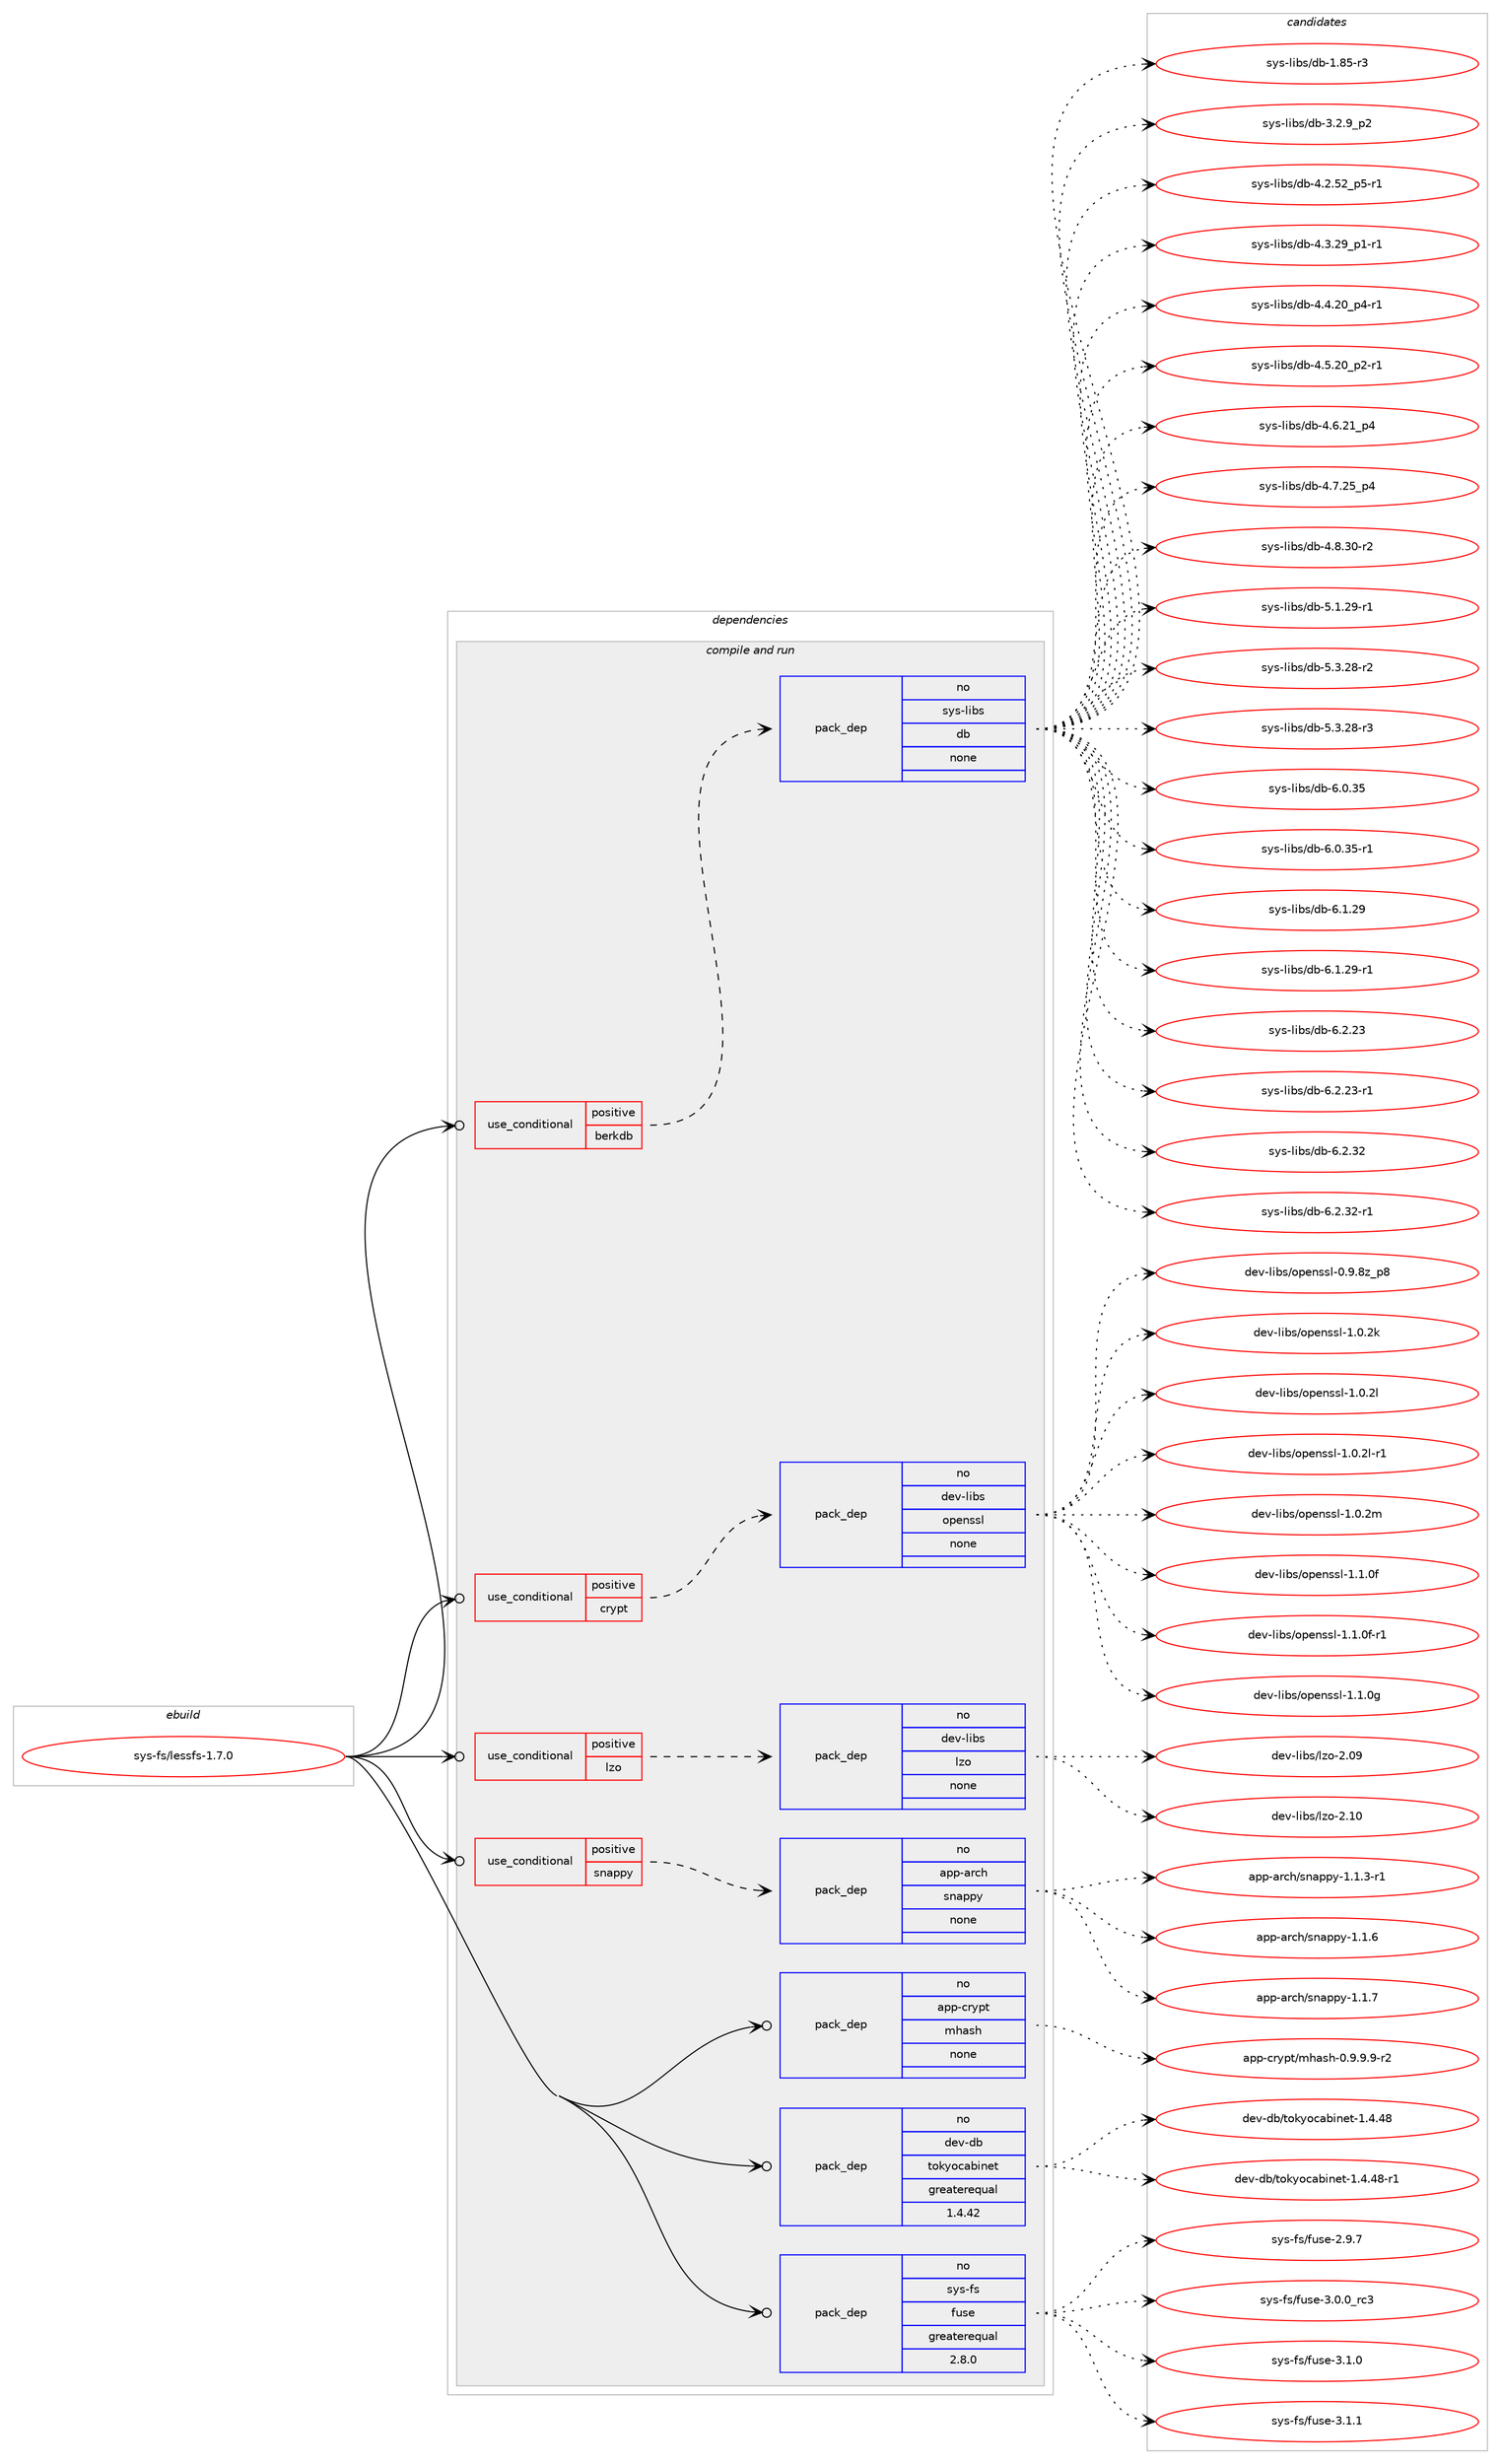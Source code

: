 digraph prolog {

# *************
# Graph options
# *************

newrank=true;
concentrate=true;
compound=true;
graph [rankdir=LR,fontname=Helvetica,fontsize=10,ranksep=1.5];#, ranksep=2.5, nodesep=0.2];
edge  [arrowhead=vee];
node  [fontname=Helvetica,fontsize=10];

# **********
# The ebuild
# **********

subgraph cluster_leftcol {
color=gray;
rank=same;
label=<<i>ebuild</i>>;
id [label="sys-fs/lessfs-1.7.0", color=red, width=4, href="../sys-fs/lessfs-1.7.0.svg"];
}

# ****************
# The dependencies
# ****************

subgraph cluster_midcol {
color=gray;
label=<<i>dependencies</i>>;
subgraph cluster_compile {
fillcolor="#eeeeee";
style=filled;
label=<<i>compile</i>>;
}
subgraph cluster_compileandrun {
fillcolor="#eeeeee";
style=filled;
label=<<i>compile and run</i>>;
subgraph cond116883 {
dependency488341 [label=<<TABLE BORDER="0" CELLBORDER="1" CELLSPACING="0" CELLPADDING="4"><TR><TD ROWSPAN="3" CELLPADDING="10">use_conditional</TD></TR><TR><TD>positive</TD></TR><TR><TD>berkdb</TD></TR></TABLE>>, shape=none, color=red];
subgraph pack362921 {
dependency488342 [label=<<TABLE BORDER="0" CELLBORDER="1" CELLSPACING="0" CELLPADDING="4" WIDTH="220"><TR><TD ROWSPAN="6" CELLPADDING="30">pack_dep</TD></TR><TR><TD WIDTH="110">no</TD></TR><TR><TD>sys-libs</TD></TR><TR><TD>db</TD></TR><TR><TD>none</TD></TR><TR><TD></TD></TR></TABLE>>, shape=none, color=blue];
}
dependency488341:e -> dependency488342:w [weight=20,style="dashed",arrowhead="vee"];
}
id:e -> dependency488341:w [weight=20,style="solid",arrowhead="odotvee"];
subgraph cond116884 {
dependency488343 [label=<<TABLE BORDER="0" CELLBORDER="1" CELLSPACING="0" CELLPADDING="4"><TR><TD ROWSPAN="3" CELLPADDING="10">use_conditional</TD></TR><TR><TD>positive</TD></TR><TR><TD>crypt</TD></TR></TABLE>>, shape=none, color=red];
subgraph pack362922 {
dependency488344 [label=<<TABLE BORDER="0" CELLBORDER="1" CELLSPACING="0" CELLPADDING="4" WIDTH="220"><TR><TD ROWSPAN="6" CELLPADDING="30">pack_dep</TD></TR><TR><TD WIDTH="110">no</TD></TR><TR><TD>dev-libs</TD></TR><TR><TD>openssl</TD></TR><TR><TD>none</TD></TR><TR><TD></TD></TR></TABLE>>, shape=none, color=blue];
}
dependency488343:e -> dependency488344:w [weight=20,style="dashed",arrowhead="vee"];
}
id:e -> dependency488343:w [weight=20,style="solid",arrowhead="odotvee"];
subgraph cond116885 {
dependency488345 [label=<<TABLE BORDER="0" CELLBORDER="1" CELLSPACING="0" CELLPADDING="4"><TR><TD ROWSPAN="3" CELLPADDING="10">use_conditional</TD></TR><TR><TD>positive</TD></TR><TR><TD>lzo</TD></TR></TABLE>>, shape=none, color=red];
subgraph pack362923 {
dependency488346 [label=<<TABLE BORDER="0" CELLBORDER="1" CELLSPACING="0" CELLPADDING="4" WIDTH="220"><TR><TD ROWSPAN="6" CELLPADDING="30">pack_dep</TD></TR><TR><TD WIDTH="110">no</TD></TR><TR><TD>dev-libs</TD></TR><TR><TD>lzo</TD></TR><TR><TD>none</TD></TR><TR><TD></TD></TR></TABLE>>, shape=none, color=blue];
}
dependency488345:e -> dependency488346:w [weight=20,style="dashed",arrowhead="vee"];
}
id:e -> dependency488345:w [weight=20,style="solid",arrowhead="odotvee"];
subgraph cond116886 {
dependency488347 [label=<<TABLE BORDER="0" CELLBORDER="1" CELLSPACING="0" CELLPADDING="4"><TR><TD ROWSPAN="3" CELLPADDING="10">use_conditional</TD></TR><TR><TD>positive</TD></TR><TR><TD>snappy</TD></TR></TABLE>>, shape=none, color=red];
subgraph pack362924 {
dependency488348 [label=<<TABLE BORDER="0" CELLBORDER="1" CELLSPACING="0" CELLPADDING="4" WIDTH="220"><TR><TD ROWSPAN="6" CELLPADDING="30">pack_dep</TD></TR><TR><TD WIDTH="110">no</TD></TR><TR><TD>app-arch</TD></TR><TR><TD>snappy</TD></TR><TR><TD>none</TD></TR><TR><TD></TD></TR></TABLE>>, shape=none, color=blue];
}
dependency488347:e -> dependency488348:w [weight=20,style="dashed",arrowhead="vee"];
}
id:e -> dependency488347:w [weight=20,style="solid",arrowhead="odotvee"];
subgraph pack362925 {
dependency488349 [label=<<TABLE BORDER="0" CELLBORDER="1" CELLSPACING="0" CELLPADDING="4" WIDTH="220"><TR><TD ROWSPAN="6" CELLPADDING="30">pack_dep</TD></TR><TR><TD WIDTH="110">no</TD></TR><TR><TD>app-crypt</TD></TR><TR><TD>mhash</TD></TR><TR><TD>none</TD></TR><TR><TD></TD></TR></TABLE>>, shape=none, color=blue];
}
id:e -> dependency488349:w [weight=20,style="solid",arrowhead="odotvee"];
subgraph pack362926 {
dependency488350 [label=<<TABLE BORDER="0" CELLBORDER="1" CELLSPACING="0" CELLPADDING="4" WIDTH="220"><TR><TD ROWSPAN="6" CELLPADDING="30">pack_dep</TD></TR><TR><TD WIDTH="110">no</TD></TR><TR><TD>dev-db</TD></TR><TR><TD>tokyocabinet</TD></TR><TR><TD>greaterequal</TD></TR><TR><TD>1.4.42</TD></TR></TABLE>>, shape=none, color=blue];
}
id:e -> dependency488350:w [weight=20,style="solid",arrowhead="odotvee"];
subgraph pack362927 {
dependency488351 [label=<<TABLE BORDER="0" CELLBORDER="1" CELLSPACING="0" CELLPADDING="4" WIDTH="220"><TR><TD ROWSPAN="6" CELLPADDING="30">pack_dep</TD></TR><TR><TD WIDTH="110">no</TD></TR><TR><TD>sys-fs</TD></TR><TR><TD>fuse</TD></TR><TR><TD>greaterequal</TD></TR><TR><TD>2.8.0</TD></TR></TABLE>>, shape=none, color=blue];
}
id:e -> dependency488351:w [weight=20,style="solid",arrowhead="odotvee"];
}
subgraph cluster_run {
fillcolor="#eeeeee";
style=filled;
label=<<i>run</i>>;
}
}

# **************
# The candidates
# **************

subgraph cluster_choices {
rank=same;
color=gray;
label=<<i>candidates</i>>;

subgraph choice362921 {
color=black;
nodesep=1;
choice1151211154510810598115471009845494656534511451 [label="sys-libs/db-1.85-r3", color=red, width=4,href="../sys-libs/db-1.85-r3.svg"];
choice115121115451081059811547100984551465046579511250 [label="sys-libs/db-3.2.9_p2", color=red, width=4,href="../sys-libs/db-3.2.9_p2.svg"];
choice115121115451081059811547100984552465046535095112534511449 [label="sys-libs/db-4.2.52_p5-r1", color=red, width=4,href="../sys-libs/db-4.2.52_p5-r1.svg"];
choice115121115451081059811547100984552465146505795112494511449 [label="sys-libs/db-4.3.29_p1-r1", color=red, width=4,href="../sys-libs/db-4.3.29_p1-r1.svg"];
choice115121115451081059811547100984552465246504895112524511449 [label="sys-libs/db-4.4.20_p4-r1", color=red, width=4,href="../sys-libs/db-4.4.20_p4-r1.svg"];
choice115121115451081059811547100984552465346504895112504511449 [label="sys-libs/db-4.5.20_p2-r1", color=red, width=4,href="../sys-libs/db-4.5.20_p2-r1.svg"];
choice11512111545108105981154710098455246544650499511252 [label="sys-libs/db-4.6.21_p4", color=red, width=4,href="../sys-libs/db-4.6.21_p4.svg"];
choice11512111545108105981154710098455246554650539511252 [label="sys-libs/db-4.7.25_p4", color=red, width=4,href="../sys-libs/db-4.7.25_p4.svg"];
choice11512111545108105981154710098455246564651484511450 [label="sys-libs/db-4.8.30-r2", color=red, width=4,href="../sys-libs/db-4.8.30-r2.svg"];
choice11512111545108105981154710098455346494650574511449 [label="sys-libs/db-5.1.29-r1", color=red, width=4,href="../sys-libs/db-5.1.29-r1.svg"];
choice11512111545108105981154710098455346514650564511450 [label="sys-libs/db-5.3.28-r2", color=red, width=4,href="../sys-libs/db-5.3.28-r2.svg"];
choice11512111545108105981154710098455346514650564511451 [label="sys-libs/db-5.3.28-r3", color=red, width=4,href="../sys-libs/db-5.3.28-r3.svg"];
choice1151211154510810598115471009845544648465153 [label="sys-libs/db-6.0.35", color=red, width=4,href="../sys-libs/db-6.0.35.svg"];
choice11512111545108105981154710098455446484651534511449 [label="sys-libs/db-6.0.35-r1", color=red, width=4,href="../sys-libs/db-6.0.35-r1.svg"];
choice1151211154510810598115471009845544649465057 [label="sys-libs/db-6.1.29", color=red, width=4,href="../sys-libs/db-6.1.29.svg"];
choice11512111545108105981154710098455446494650574511449 [label="sys-libs/db-6.1.29-r1", color=red, width=4,href="../sys-libs/db-6.1.29-r1.svg"];
choice1151211154510810598115471009845544650465051 [label="sys-libs/db-6.2.23", color=red, width=4,href="../sys-libs/db-6.2.23.svg"];
choice11512111545108105981154710098455446504650514511449 [label="sys-libs/db-6.2.23-r1", color=red, width=4,href="../sys-libs/db-6.2.23-r1.svg"];
choice1151211154510810598115471009845544650465150 [label="sys-libs/db-6.2.32", color=red, width=4,href="../sys-libs/db-6.2.32.svg"];
choice11512111545108105981154710098455446504651504511449 [label="sys-libs/db-6.2.32-r1", color=red, width=4,href="../sys-libs/db-6.2.32-r1.svg"];
dependency488342:e -> choice1151211154510810598115471009845494656534511451:w [style=dotted,weight="100"];
dependency488342:e -> choice115121115451081059811547100984551465046579511250:w [style=dotted,weight="100"];
dependency488342:e -> choice115121115451081059811547100984552465046535095112534511449:w [style=dotted,weight="100"];
dependency488342:e -> choice115121115451081059811547100984552465146505795112494511449:w [style=dotted,weight="100"];
dependency488342:e -> choice115121115451081059811547100984552465246504895112524511449:w [style=dotted,weight="100"];
dependency488342:e -> choice115121115451081059811547100984552465346504895112504511449:w [style=dotted,weight="100"];
dependency488342:e -> choice11512111545108105981154710098455246544650499511252:w [style=dotted,weight="100"];
dependency488342:e -> choice11512111545108105981154710098455246554650539511252:w [style=dotted,weight="100"];
dependency488342:e -> choice11512111545108105981154710098455246564651484511450:w [style=dotted,weight="100"];
dependency488342:e -> choice11512111545108105981154710098455346494650574511449:w [style=dotted,weight="100"];
dependency488342:e -> choice11512111545108105981154710098455346514650564511450:w [style=dotted,weight="100"];
dependency488342:e -> choice11512111545108105981154710098455346514650564511451:w [style=dotted,weight="100"];
dependency488342:e -> choice1151211154510810598115471009845544648465153:w [style=dotted,weight="100"];
dependency488342:e -> choice11512111545108105981154710098455446484651534511449:w [style=dotted,weight="100"];
dependency488342:e -> choice1151211154510810598115471009845544649465057:w [style=dotted,weight="100"];
dependency488342:e -> choice11512111545108105981154710098455446494650574511449:w [style=dotted,weight="100"];
dependency488342:e -> choice1151211154510810598115471009845544650465051:w [style=dotted,weight="100"];
dependency488342:e -> choice11512111545108105981154710098455446504650514511449:w [style=dotted,weight="100"];
dependency488342:e -> choice1151211154510810598115471009845544650465150:w [style=dotted,weight="100"];
dependency488342:e -> choice11512111545108105981154710098455446504651504511449:w [style=dotted,weight="100"];
}
subgraph choice362922 {
color=black;
nodesep=1;
choice1001011184510810598115471111121011101151151084548465746561229511256 [label="dev-libs/openssl-0.9.8z_p8", color=red, width=4,href="../dev-libs/openssl-0.9.8z_p8.svg"];
choice100101118451081059811547111112101110115115108454946484650107 [label="dev-libs/openssl-1.0.2k", color=red, width=4,href="../dev-libs/openssl-1.0.2k.svg"];
choice100101118451081059811547111112101110115115108454946484650108 [label="dev-libs/openssl-1.0.2l", color=red, width=4,href="../dev-libs/openssl-1.0.2l.svg"];
choice1001011184510810598115471111121011101151151084549464846501084511449 [label="dev-libs/openssl-1.0.2l-r1", color=red, width=4,href="../dev-libs/openssl-1.0.2l-r1.svg"];
choice100101118451081059811547111112101110115115108454946484650109 [label="dev-libs/openssl-1.0.2m", color=red, width=4,href="../dev-libs/openssl-1.0.2m.svg"];
choice100101118451081059811547111112101110115115108454946494648102 [label="dev-libs/openssl-1.1.0f", color=red, width=4,href="../dev-libs/openssl-1.1.0f.svg"];
choice1001011184510810598115471111121011101151151084549464946481024511449 [label="dev-libs/openssl-1.1.0f-r1", color=red, width=4,href="../dev-libs/openssl-1.1.0f-r1.svg"];
choice100101118451081059811547111112101110115115108454946494648103 [label="dev-libs/openssl-1.1.0g", color=red, width=4,href="../dev-libs/openssl-1.1.0g.svg"];
dependency488344:e -> choice1001011184510810598115471111121011101151151084548465746561229511256:w [style=dotted,weight="100"];
dependency488344:e -> choice100101118451081059811547111112101110115115108454946484650107:w [style=dotted,weight="100"];
dependency488344:e -> choice100101118451081059811547111112101110115115108454946484650108:w [style=dotted,weight="100"];
dependency488344:e -> choice1001011184510810598115471111121011101151151084549464846501084511449:w [style=dotted,weight="100"];
dependency488344:e -> choice100101118451081059811547111112101110115115108454946484650109:w [style=dotted,weight="100"];
dependency488344:e -> choice100101118451081059811547111112101110115115108454946494648102:w [style=dotted,weight="100"];
dependency488344:e -> choice1001011184510810598115471111121011101151151084549464946481024511449:w [style=dotted,weight="100"];
dependency488344:e -> choice100101118451081059811547111112101110115115108454946494648103:w [style=dotted,weight="100"];
}
subgraph choice362923 {
color=black;
nodesep=1;
choice1001011184510810598115471081221114550464857 [label="dev-libs/lzo-2.09", color=red, width=4,href="../dev-libs/lzo-2.09.svg"];
choice1001011184510810598115471081221114550464948 [label="dev-libs/lzo-2.10", color=red, width=4,href="../dev-libs/lzo-2.10.svg"];
dependency488346:e -> choice1001011184510810598115471081221114550464857:w [style=dotted,weight="100"];
dependency488346:e -> choice1001011184510810598115471081221114550464948:w [style=dotted,weight="100"];
}
subgraph choice362924 {
color=black;
nodesep=1;
choice9711211245971149910447115110971121121214549464946514511449 [label="app-arch/snappy-1.1.3-r1", color=red, width=4,href="../app-arch/snappy-1.1.3-r1.svg"];
choice971121124597114991044711511097112112121454946494654 [label="app-arch/snappy-1.1.6", color=red, width=4,href="../app-arch/snappy-1.1.6.svg"];
choice971121124597114991044711511097112112121454946494655 [label="app-arch/snappy-1.1.7", color=red, width=4,href="../app-arch/snappy-1.1.7.svg"];
dependency488348:e -> choice9711211245971149910447115110971121121214549464946514511449:w [style=dotted,weight="100"];
dependency488348:e -> choice971121124597114991044711511097112112121454946494654:w [style=dotted,weight="100"];
dependency488348:e -> choice971121124597114991044711511097112112121454946494655:w [style=dotted,weight="100"];
}
subgraph choice362925 {
color=black;
nodesep=1;
choice971121124599114121112116471091049711510445484657465746574511450 [label="app-crypt/mhash-0.9.9.9-r2", color=red, width=4,href="../app-crypt/mhash-0.9.9.9-r2.svg"];
dependency488349:e -> choice971121124599114121112116471091049711510445484657465746574511450:w [style=dotted,weight="100"];
}
subgraph choice362926 {
color=black;
nodesep=1;
choice10010111845100984711611110712111199979810511010111645494652465256 [label="dev-db/tokyocabinet-1.4.48", color=red, width=4,href="../dev-db/tokyocabinet-1.4.48.svg"];
choice100101118451009847116111107121111999798105110101116454946524652564511449 [label="dev-db/tokyocabinet-1.4.48-r1", color=red, width=4,href="../dev-db/tokyocabinet-1.4.48-r1.svg"];
dependency488350:e -> choice10010111845100984711611110712111199979810511010111645494652465256:w [style=dotted,weight="100"];
dependency488350:e -> choice100101118451009847116111107121111999798105110101116454946524652564511449:w [style=dotted,weight="100"];
}
subgraph choice362927 {
color=black;
nodesep=1;
choice1151211154510211547102117115101455046574655 [label="sys-fs/fuse-2.9.7", color=red, width=4,href="../sys-fs/fuse-2.9.7.svg"];
choice1151211154510211547102117115101455146484648951149951 [label="sys-fs/fuse-3.0.0_rc3", color=red, width=4,href="../sys-fs/fuse-3.0.0_rc3.svg"];
choice1151211154510211547102117115101455146494648 [label="sys-fs/fuse-3.1.0", color=red, width=4,href="../sys-fs/fuse-3.1.0.svg"];
choice1151211154510211547102117115101455146494649 [label="sys-fs/fuse-3.1.1", color=red, width=4,href="../sys-fs/fuse-3.1.1.svg"];
dependency488351:e -> choice1151211154510211547102117115101455046574655:w [style=dotted,weight="100"];
dependency488351:e -> choice1151211154510211547102117115101455146484648951149951:w [style=dotted,weight="100"];
dependency488351:e -> choice1151211154510211547102117115101455146494648:w [style=dotted,weight="100"];
dependency488351:e -> choice1151211154510211547102117115101455146494649:w [style=dotted,weight="100"];
}
}

}
